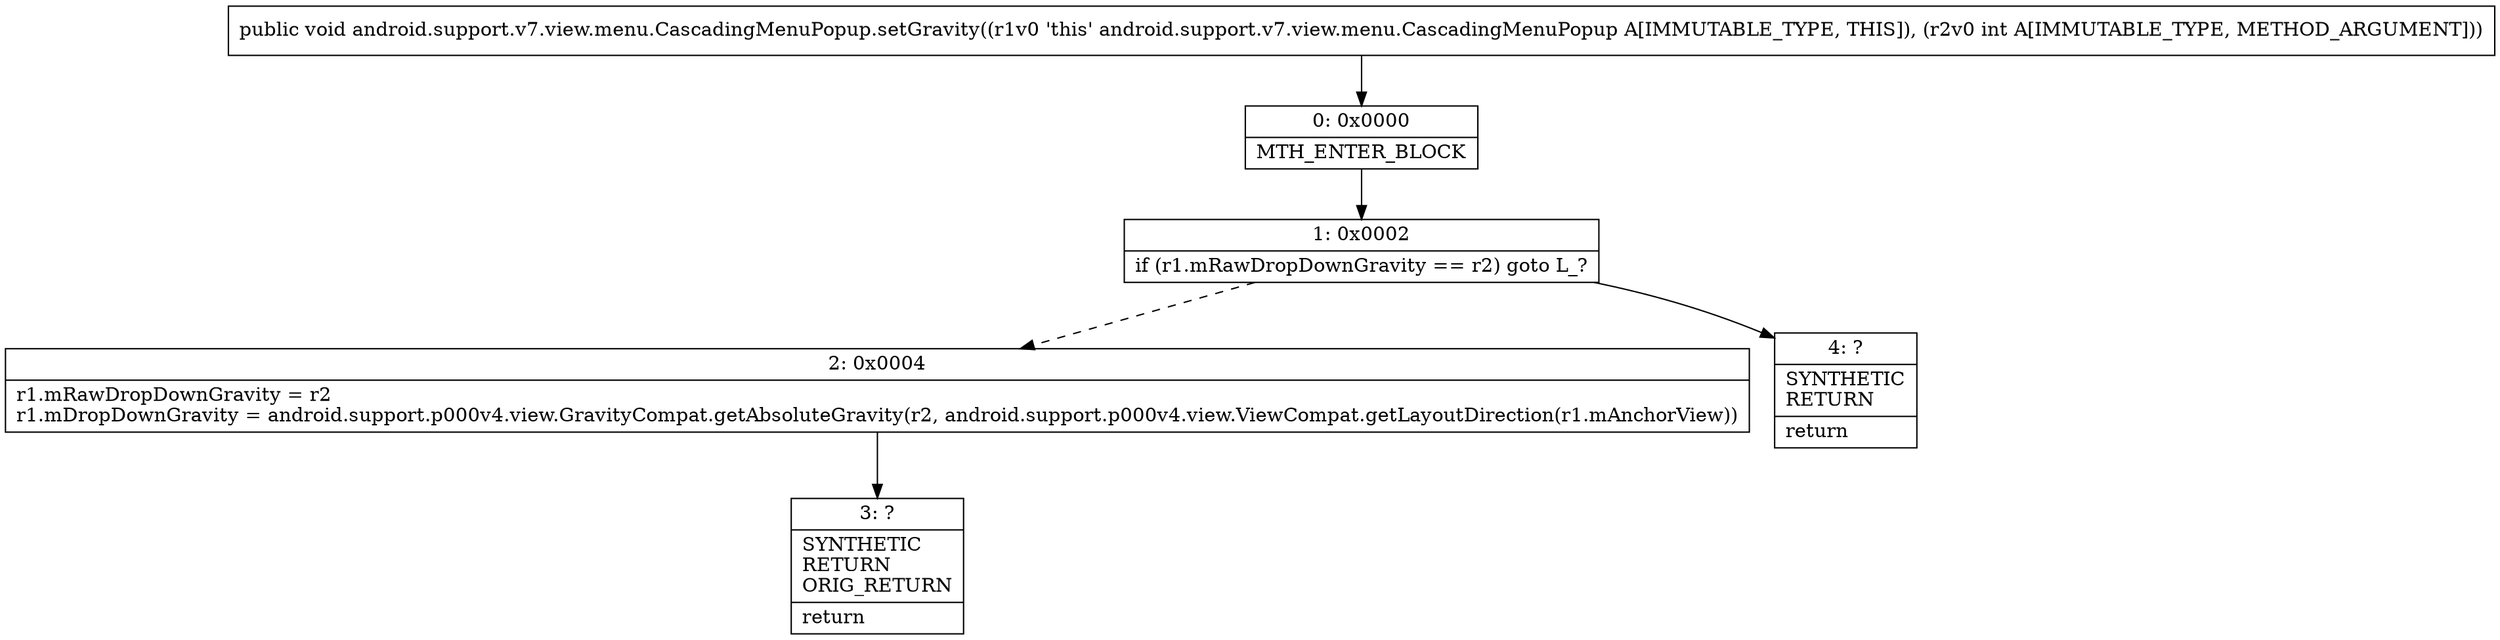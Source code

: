 digraph "CFG forandroid.support.v7.view.menu.CascadingMenuPopup.setGravity(I)V" {
Node_0 [shape=record,label="{0\:\ 0x0000|MTH_ENTER_BLOCK\l}"];
Node_1 [shape=record,label="{1\:\ 0x0002|if (r1.mRawDropDownGravity == r2) goto L_?\l}"];
Node_2 [shape=record,label="{2\:\ 0x0004|r1.mRawDropDownGravity = r2\lr1.mDropDownGravity = android.support.p000v4.view.GravityCompat.getAbsoluteGravity(r2, android.support.p000v4.view.ViewCompat.getLayoutDirection(r1.mAnchorView))\l}"];
Node_3 [shape=record,label="{3\:\ ?|SYNTHETIC\lRETURN\lORIG_RETURN\l|return\l}"];
Node_4 [shape=record,label="{4\:\ ?|SYNTHETIC\lRETURN\l|return\l}"];
MethodNode[shape=record,label="{public void android.support.v7.view.menu.CascadingMenuPopup.setGravity((r1v0 'this' android.support.v7.view.menu.CascadingMenuPopup A[IMMUTABLE_TYPE, THIS]), (r2v0 int A[IMMUTABLE_TYPE, METHOD_ARGUMENT])) }"];
MethodNode -> Node_0;
Node_0 -> Node_1;
Node_1 -> Node_2[style=dashed];
Node_1 -> Node_4;
Node_2 -> Node_3;
}

